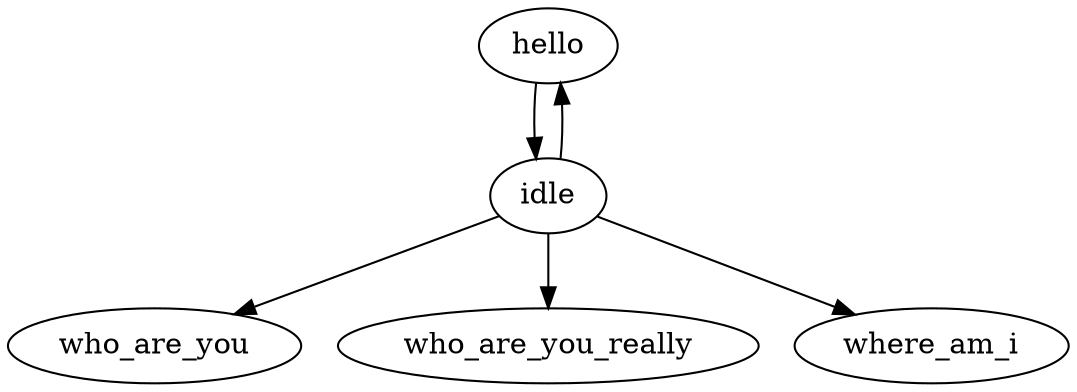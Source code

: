 digraph conversation {
    hello -> idle
    idle -> hello
    idle -> who_are_you
    idle -> who_are_you_really
    idle -> where_am_i
}